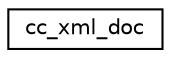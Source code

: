 digraph "Graphical Class Hierarchy"
{
 // LATEX_PDF_SIZE
  edge [fontname="Helvetica",fontsize="10",labelfontname="Helvetica",labelfontsize="10"];
  node [fontname="Helvetica",fontsize="10",shape=record];
  rankdir="LR";
  Node0 [label="cc_xml_doc",height=0.2,width=0.4,color="black", fillcolor="white", style="filled",URL="$structcc__xml__doc.html",tooltip=" "];
}
